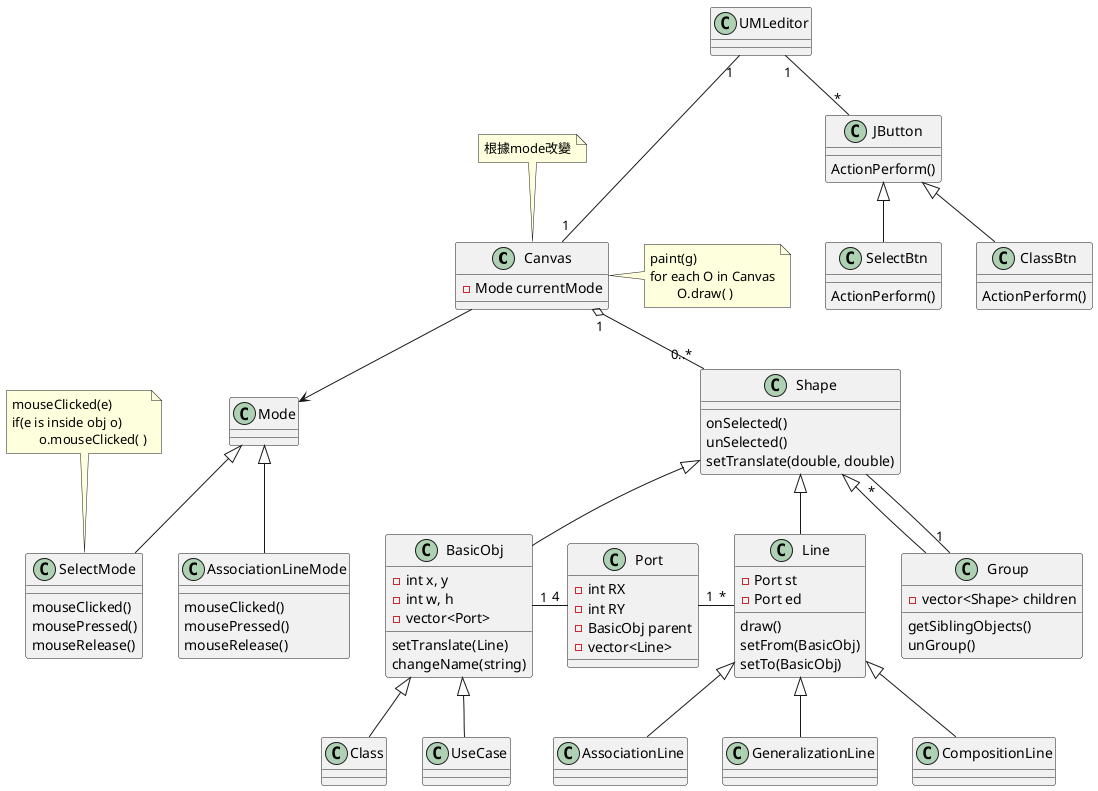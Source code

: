 @startuml

class Canvas{
    - Mode currentMode
}

class Mode
class SelectMode extends Mode{
    mouseClicked()
    mousePressed()
    mouseRelease()
}
class AssociationLineMode extends Mode{
    mouseClicked()
    mousePressed()
    mouseRelease()
}
note top of SelectMode : mouseClicked(e)\nif(e is inside obj o)\n\to.mouseClicked( )
note right of Canvas : paint(g)\nfor each O in Canvas\n\tO.draw( )
note top of Canvas : 根據mode改變

class UMLeditor{
}

class JButton{
    ActionPerform()
}

class SelectBtn extends JButton{
    ActionPerform()
}
class ClassBtn extends JButton{
    ActionPerform()
}

class Shape{
    onSelected()
    unSelected()
    setTranslate(double, double)


}

class BasicObj extends Shape{
    - int x, y
    - int w, h
    - vector<Port>
    setTranslate(Line)
    changeName(string)
}

class Line extends Shape{
    - Port st
    - Port ed
    draw()
    setFrom(BasicObj)
    setTo(BasicObj)
}
class Group extends Shape{
    - vector<Shape> children
    getSiblingObjects()
    unGroup()
}

class Class extends BasicObj
class UseCase extends BasicObj

class AssociationLine extends Line
class GeneralizationLine extends Line
class CompositionLine extends Line


class Port{
    - int RX
    - int RY
    - BasicObj parent
    - vector<Line>
}

UMLeditor "1" -- "*" JButton
UMLeditor "1" --- "1" Canvas
Canvas --> Mode

Canvas "1" o-- "0..*" Shape
Port "4" -left- "1" BasicObj
Port "1" - "*" Line
Shape "*" -- "1" Group





@enduml